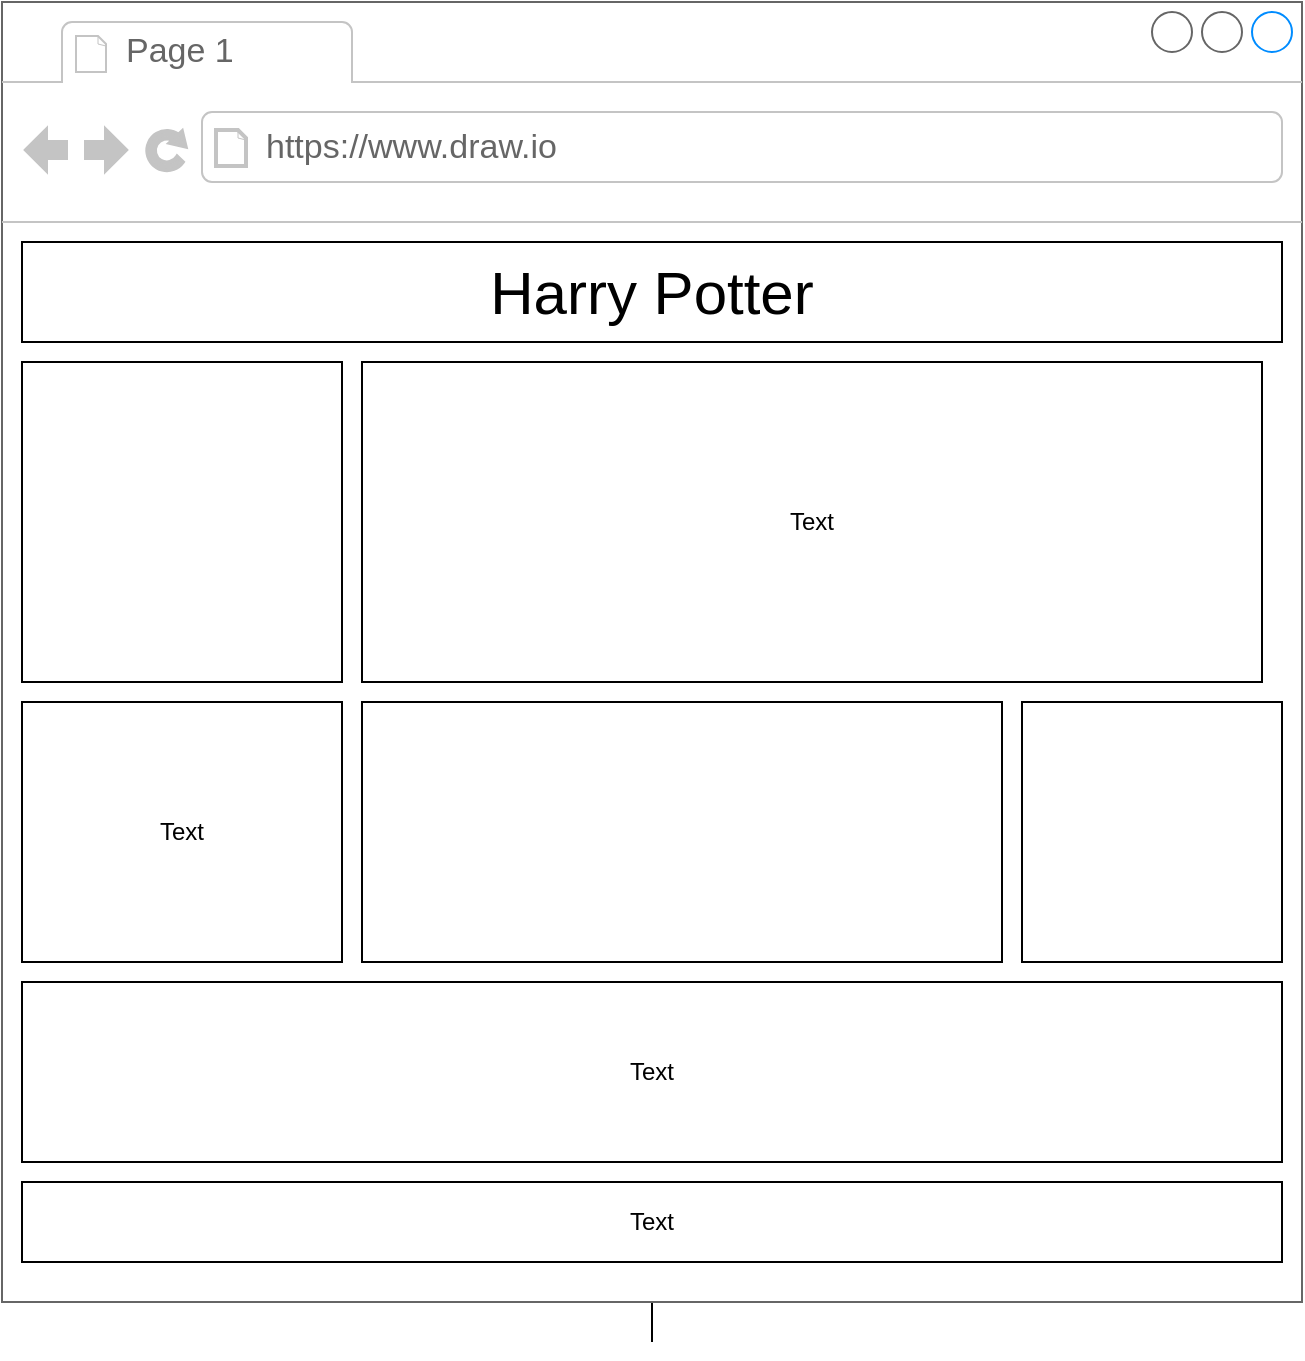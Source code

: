 <mxfile version="14.6.13" type="github">
  <diagram name="Page-1" id="f1b7ffb7-ca1e-a977-7cf5-a751b3c06c05">
    <mxGraphModel dx="1422" dy="794" grid="1" gridSize="10" guides="1" tooltips="1" connect="1" arrows="1" fold="1" page="1" pageScale="1" pageWidth="826" pageHeight="1169" background="#ffffff" math="0" shadow="0">
      <root>
        <mxCell id="0" />
        <mxCell id="1" parent="0" />
        <mxCell id="Sd2tZ3bKALMnqHNlc7l4-76" style="edgeStyle=orthogonalEdgeStyle;rounded=0;orthogonalLoop=1;jettySize=auto;html=1;" edge="1" parent="1" source="Sd2tZ3bKALMnqHNlc7l4-61">
          <mxGeometry relative="1" as="geometry">
            <mxPoint x="335" y="570" as="targetPoint" />
          </mxGeometry>
        </mxCell>
        <mxCell id="Sd2tZ3bKALMnqHNlc7l4-61" value="" style="strokeWidth=1;shadow=0;dashed=0;align=center;html=1;shape=mxgraph.mockup.containers.browserWindow;rSize=0;strokeColor=#666666;strokeColor2=#008cff;strokeColor3=#c4c4c4;mainText=,;recursiveResize=0;" vertex="1" parent="1">
          <mxGeometry x="10" y="10" width="650" height="650" as="geometry" />
        </mxCell>
        <mxCell id="Sd2tZ3bKALMnqHNlc7l4-62" value="Page 1" style="strokeWidth=1;shadow=0;dashed=0;align=center;html=1;shape=mxgraph.mockup.containers.anchor;fontSize=17;fontColor=#666666;align=left;" vertex="1" parent="Sd2tZ3bKALMnqHNlc7l4-61">
          <mxGeometry x="60" y="12" width="110" height="26" as="geometry" />
        </mxCell>
        <mxCell id="Sd2tZ3bKALMnqHNlc7l4-63" value="https://www.draw.io" style="strokeWidth=1;shadow=0;dashed=0;align=center;html=1;shape=mxgraph.mockup.containers.anchor;rSize=0;fontSize=17;fontColor=#666666;align=left;" vertex="1" parent="Sd2tZ3bKALMnqHNlc7l4-61">
          <mxGeometry x="130" y="60" width="250" height="26" as="geometry" />
        </mxCell>
        <mxCell id="Sd2tZ3bKALMnqHNlc7l4-69" value="&lt;font style=&quot;font-size: 30px ; line-height: 120%&quot;&gt;Harry Potter&lt;/font&gt;" style="text;html=1;align=center;verticalAlign=middle;whiteSpace=wrap;rounded=0;shadow=0;sketch=0;glass=0;strokeColor=#000000;fillColor=#ffffff;" vertex="1" parent="Sd2tZ3bKALMnqHNlc7l4-61">
          <mxGeometry x="10" y="120" width="630" height="50" as="geometry" />
        </mxCell>
        <mxCell id="Sd2tZ3bKALMnqHNlc7l4-70" value="" style="whiteSpace=wrap;html=1;aspect=fixed;shadow=0;glass=0;sketch=0;strokeColor=#000000;" vertex="1" parent="Sd2tZ3bKALMnqHNlc7l4-61">
          <mxGeometry x="10" y="180" width="160" height="160" as="geometry" />
        </mxCell>
        <mxCell id="Sd2tZ3bKALMnqHNlc7l4-71" value="" style="rounded=0;whiteSpace=wrap;html=1;shadow=0;glass=0;sketch=0;strokeColor=#000000;fillColor=#ffffff;" vertex="1" parent="Sd2tZ3bKALMnqHNlc7l4-61">
          <mxGeometry x="10" y="350" width="160" height="130" as="geometry" />
        </mxCell>
        <mxCell id="Sd2tZ3bKALMnqHNlc7l4-72" value="" style="rounded=0;whiteSpace=wrap;html=1;shadow=0;glass=0;sketch=0;strokeColor=#000000;fillColor=#ffffff;" vertex="1" parent="Sd2tZ3bKALMnqHNlc7l4-61">
          <mxGeometry x="180" y="180" width="450" height="160" as="geometry" />
        </mxCell>
        <mxCell id="Sd2tZ3bKALMnqHNlc7l4-73" value="" style="rounded=0;whiteSpace=wrap;html=1;shadow=0;glass=0;sketch=0;strokeColor=#000000;fillColor=#ffffff;" vertex="1" parent="Sd2tZ3bKALMnqHNlc7l4-61">
          <mxGeometry x="180" y="350" width="320" height="130" as="geometry" />
        </mxCell>
        <mxCell id="Sd2tZ3bKALMnqHNlc7l4-74" value="" style="whiteSpace=wrap;html=1;aspect=fixed;shadow=0;glass=0;sketch=0;strokeColor=#000000;fillColor=#ffffff;" vertex="1" parent="Sd2tZ3bKALMnqHNlc7l4-61">
          <mxGeometry x="510" y="350" width="130" height="130" as="geometry" />
        </mxCell>
        <mxCell id="Sd2tZ3bKALMnqHNlc7l4-75" value="" style="rounded=0;whiteSpace=wrap;html=1;shadow=0;glass=0;sketch=0;strokeColor=#000000;fillColor=#ffffff;" vertex="1" parent="Sd2tZ3bKALMnqHNlc7l4-61">
          <mxGeometry x="10" y="490" width="630" height="90" as="geometry" />
        </mxCell>
        <mxCell id="Sd2tZ3bKALMnqHNlc7l4-77" value="" style="rounded=0;whiteSpace=wrap;html=1;shadow=0;glass=0;sketch=0;strokeColor=#000000;fillColor=#ffffff;" vertex="1" parent="Sd2tZ3bKALMnqHNlc7l4-61">
          <mxGeometry x="10" y="590" width="630" height="40" as="geometry" />
        </mxCell>
        <mxCell id="Sd2tZ3bKALMnqHNlc7l4-79" value="Text" style="text;html=1;strokeColor=none;fillColor=none;align=center;verticalAlign=middle;whiteSpace=wrap;rounded=0;shadow=0;glass=0;sketch=0;" vertex="1" parent="Sd2tZ3bKALMnqHNlc7l4-61">
          <mxGeometry x="180" y="180" width="450" height="160" as="geometry" />
        </mxCell>
        <mxCell id="Sd2tZ3bKALMnqHNlc7l4-80" value="Text" style="text;html=1;strokeColor=none;fillColor=none;align=center;verticalAlign=middle;whiteSpace=wrap;rounded=0;shadow=0;glass=0;sketch=0;" vertex="1" parent="Sd2tZ3bKALMnqHNlc7l4-61">
          <mxGeometry x="10" y="350" width="160" height="130" as="geometry" />
        </mxCell>
        <mxCell id="Sd2tZ3bKALMnqHNlc7l4-82" value="Text" style="text;html=1;strokeColor=none;fillColor=none;align=center;verticalAlign=middle;whiteSpace=wrap;rounded=0;shadow=0;glass=0;sketch=0;" vertex="1" parent="Sd2tZ3bKALMnqHNlc7l4-61">
          <mxGeometry x="10" y="490" width="630" height="90" as="geometry" />
        </mxCell>
        <mxCell id="Sd2tZ3bKALMnqHNlc7l4-83" value="Text" style="text;html=1;strokeColor=none;fillColor=none;align=center;verticalAlign=middle;whiteSpace=wrap;rounded=0;shadow=0;glass=0;sketch=0;" vertex="1" parent="Sd2tZ3bKALMnqHNlc7l4-61">
          <mxGeometry x="10" y="590" width="630" height="40" as="geometry" />
        </mxCell>
      </root>
    </mxGraphModel>
  </diagram>
</mxfile>
